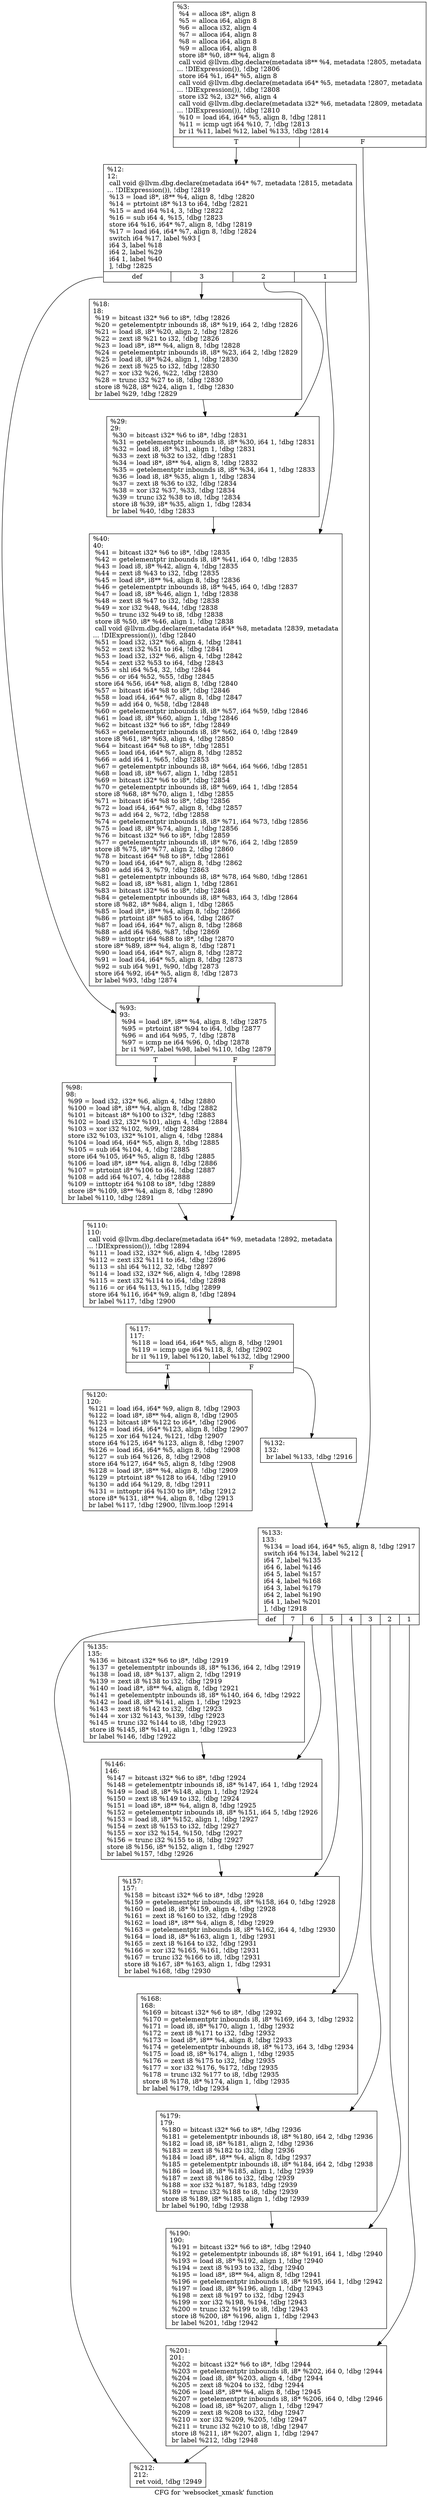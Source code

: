 digraph "CFG for 'websocket_xmask' function" {
	label="CFG for 'websocket_xmask' function";

	Node0x5568525b6e60 [shape=record,label="{%3:\l  %4 = alloca i8*, align 8\l  %5 = alloca i64, align 8\l  %6 = alloca i32, align 4\l  %7 = alloca i64, align 8\l  %8 = alloca i64, align 8\l  %9 = alloca i64, align 8\l  store i8* %0, i8** %4, align 8\l  call void @llvm.dbg.declare(metadata i8** %4, metadata !2805, metadata\l... !DIExpression()), !dbg !2806\l  store i64 %1, i64* %5, align 8\l  call void @llvm.dbg.declare(metadata i64* %5, metadata !2807, metadata\l... !DIExpression()), !dbg !2808\l  store i32 %2, i32* %6, align 4\l  call void @llvm.dbg.declare(metadata i32* %6, metadata !2809, metadata\l... !DIExpression()), !dbg !2810\l  %10 = load i64, i64* %5, align 8, !dbg !2811\l  %11 = icmp ugt i64 %10, 7, !dbg !2813\l  br i1 %11, label %12, label %133, !dbg !2814\l|{<s0>T|<s1>F}}"];
	Node0x5568525b6e60:s0 -> Node0x5568525b7a30;
	Node0x5568525b6e60:s1 -> Node0x5568525b7d50;
	Node0x5568525b7a30 [shape=record,label="{%12:\l12:                                               \l  call void @llvm.dbg.declare(metadata i64* %7, metadata !2815, metadata\l... !DIExpression()), !dbg !2819\l  %13 = load i8*, i8** %4, align 8, !dbg !2820\l  %14 = ptrtoint i8* %13 to i64, !dbg !2821\l  %15 = and i64 %14, 3, !dbg !2822\l  %16 = sub i64 4, %15, !dbg !2823\l  store i64 %16, i64* %7, align 8, !dbg !2819\l  %17 = load i64, i64* %7, align 8, !dbg !2824\l  switch i64 %17, label %93 [\l    i64 3, label %18\l    i64 2, label %29\l    i64 1, label %40\l  ], !dbg !2825\l|{<s0>def|<s1>3|<s2>2|<s3>1}}"];
	Node0x5568525b7a30:s0 -> Node0x5568525b7b70;
	Node0x5568525b7a30:s1 -> Node0x5568525b7a80;
	Node0x5568525b7a30:s2 -> Node0x5568525b7ad0;
	Node0x5568525b7a30:s3 -> Node0x5568525b7b20;
	Node0x5568525b7a80 [shape=record,label="{%18:\l18:                                               \l  %19 = bitcast i32* %6 to i8*, !dbg !2826\l  %20 = getelementptr inbounds i8, i8* %19, i64 2, !dbg !2826\l  %21 = load i8, i8* %20, align 2, !dbg !2826\l  %22 = zext i8 %21 to i32, !dbg !2826\l  %23 = load i8*, i8** %4, align 8, !dbg !2828\l  %24 = getelementptr inbounds i8, i8* %23, i64 2, !dbg !2829\l  %25 = load i8, i8* %24, align 1, !dbg !2830\l  %26 = zext i8 %25 to i32, !dbg !2830\l  %27 = xor i32 %26, %22, !dbg !2830\l  %28 = trunc i32 %27 to i8, !dbg !2830\l  store i8 %28, i8* %24, align 1, !dbg !2830\l  br label %29, !dbg !2829\l}"];
	Node0x5568525b7a80 -> Node0x5568525b7ad0;
	Node0x5568525b7ad0 [shape=record,label="{%29:\l29:                                               \l  %30 = bitcast i32* %6 to i8*, !dbg !2831\l  %31 = getelementptr inbounds i8, i8* %30, i64 1, !dbg !2831\l  %32 = load i8, i8* %31, align 1, !dbg !2831\l  %33 = zext i8 %32 to i32, !dbg !2831\l  %34 = load i8*, i8** %4, align 8, !dbg !2832\l  %35 = getelementptr inbounds i8, i8* %34, i64 1, !dbg !2833\l  %36 = load i8, i8* %35, align 1, !dbg !2834\l  %37 = zext i8 %36 to i32, !dbg !2834\l  %38 = xor i32 %37, %33, !dbg !2834\l  %39 = trunc i32 %38 to i8, !dbg !2834\l  store i8 %39, i8* %35, align 1, !dbg !2834\l  br label %40, !dbg !2833\l}"];
	Node0x5568525b7ad0 -> Node0x5568525b7b20;
	Node0x5568525b7b20 [shape=record,label="{%40:\l40:                                               \l  %41 = bitcast i32* %6 to i8*, !dbg !2835\l  %42 = getelementptr inbounds i8, i8* %41, i64 0, !dbg !2835\l  %43 = load i8, i8* %42, align 4, !dbg !2835\l  %44 = zext i8 %43 to i32, !dbg !2835\l  %45 = load i8*, i8** %4, align 8, !dbg !2836\l  %46 = getelementptr inbounds i8, i8* %45, i64 0, !dbg !2837\l  %47 = load i8, i8* %46, align 1, !dbg !2838\l  %48 = zext i8 %47 to i32, !dbg !2838\l  %49 = xor i32 %48, %44, !dbg !2838\l  %50 = trunc i32 %49 to i8, !dbg !2838\l  store i8 %50, i8* %46, align 1, !dbg !2838\l  call void @llvm.dbg.declare(metadata i64* %8, metadata !2839, metadata\l... !DIExpression()), !dbg !2840\l  %51 = load i32, i32* %6, align 4, !dbg !2841\l  %52 = zext i32 %51 to i64, !dbg !2841\l  %53 = load i32, i32* %6, align 4, !dbg !2842\l  %54 = zext i32 %53 to i64, !dbg !2843\l  %55 = shl i64 %54, 32, !dbg !2844\l  %56 = or i64 %52, %55, !dbg !2845\l  store i64 %56, i64* %8, align 8, !dbg !2840\l  %57 = bitcast i64* %8 to i8*, !dbg !2846\l  %58 = load i64, i64* %7, align 8, !dbg !2847\l  %59 = add i64 0, %58, !dbg !2848\l  %60 = getelementptr inbounds i8, i8* %57, i64 %59, !dbg !2846\l  %61 = load i8, i8* %60, align 1, !dbg !2846\l  %62 = bitcast i32* %6 to i8*, !dbg !2849\l  %63 = getelementptr inbounds i8, i8* %62, i64 0, !dbg !2849\l  store i8 %61, i8* %63, align 4, !dbg !2850\l  %64 = bitcast i64* %8 to i8*, !dbg !2851\l  %65 = load i64, i64* %7, align 8, !dbg !2852\l  %66 = add i64 1, %65, !dbg !2853\l  %67 = getelementptr inbounds i8, i8* %64, i64 %66, !dbg !2851\l  %68 = load i8, i8* %67, align 1, !dbg !2851\l  %69 = bitcast i32* %6 to i8*, !dbg !2854\l  %70 = getelementptr inbounds i8, i8* %69, i64 1, !dbg !2854\l  store i8 %68, i8* %70, align 1, !dbg !2855\l  %71 = bitcast i64* %8 to i8*, !dbg !2856\l  %72 = load i64, i64* %7, align 8, !dbg !2857\l  %73 = add i64 2, %72, !dbg !2858\l  %74 = getelementptr inbounds i8, i8* %71, i64 %73, !dbg !2856\l  %75 = load i8, i8* %74, align 1, !dbg !2856\l  %76 = bitcast i32* %6 to i8*, !dbg !2859\l  %77 = getelementptr inbounds i8, i8* %76, i64 2, !dbg !2859\l  store i8 %75, i8* %77, align 2, !dbg !2860\l  %78 = bitcast i64* %8 to i8*, !dbg !2861\l  %79 = load i64, i64* %7, align 8, !dbg !2862\l  %80 = add i64 3, %79, !dbg !2863\l  %81 = getelementptr inbounds i8, i8* %78, i64 %80, !dbg !2861\l  %82 = load i8, i8* %81, align 1, !dbg !2861\l  %83 = bitcast i32* %6 to i8*, !dbg !2864\l  %84 = getelementptr inbounds i8, i8* %83, i64 3, !dbg !2864\l  store i8 %82, i8* %84, align 1, !dbg !2865\l  %85 = load i8*, i8** %4, align 8, !dbg !2866\l  %86 = ptrtoint i8* %85 to i64, !dbg !2867\l  %87 = load i64, i64* %7, align 8, !dbg !2868\l  %88 = add i64 %86, %87, !dbg !2869\l  %89 = inttoptr i64 %88 to i8*, !dbg !2870\l  store i8* %89, i8** %4, align 8, !dbg !2871\l  %90 = load i64, i64* %7, align 8, !dbg !2872\l  %91 = load i64, i64* %5, align 8, !dbg !2873\l  %92 = sub i64 %91, %90, !dbg !2873\l  store i64 %92, i64* %5, align 8, !dbg !2873\l  br label %93, !dbg !2874\l}"];
	Node0x5568525b7b20 -> Node0x5568525b7b70;
	Node0x5568525b7b70 [shape=record,label="{%93:\l93:                                               \l  %94 = load i8*, i8** %4, align 8, !dbg !2875\l  %95 = ptrtoint i8* %94 to i64, !dbg !2877\l  %96 = and i64 %95, 7, !dbg !2878\l  %97 = icmp ne i64 %96, 0, !dbg !2878\l  br i1 %97, label %98, label %110, !dbg !2879\l|{<s0>T|<s1>F}}"];
	Node0x5568525b7b70:s0 -> Node0x5568525b7bc0;
	Node0x5568525b7b70:s1 -> Node0x5568525b7c10;
	Node0x5568525b7bc0 [shape=record,label="{%98:\l98:                                               \l  %99 = load i32, i32* %6, align 4, !dbg !2880\l  %100 = load i8*, i8** %4, align 8, !dbg !2882\l  %101 = bitcast i8* %100 to i32*, !dbg !2883\l  %102 = load i32, i32* %101, align 4, !dbg !2884\l  %103 = xor i32 %102, %99, !dbg !2884\l  store i32 %103, i32* %101, align 4, !dbg !2884\l  %104 = load i64, i64* %5, align 8, !dbg !2885\l  %105 = sub i64 %104, 4, !dbg !2885\l  store i64 %105, i64* %5, align 8, !dbg !2885\l  %106 = load i8*, i8** %4, align 8, !dbg !2886\l  %107 = ptrtoint i8* %106 to i64, !dbg !2887\l  %108 = add i64 %107, 4, !dbg !2888\l  %109 = inttoptr i64 %108 to i8*, !dbg !2889\l  store i8* %109, i8** %4, align 8, !dbg !2890\l  br label %110, !dbg !2891\l}"];
	Node0x5568525b7bc0 -> Node0x5568525b7c10;
	Node0x5568525b7c10 [shape=record,label="{%110:\l110:                                              \l  call void @llvm.dbg.declare(metadata i64* %9, metadata !2892, metadata\l... !DIExpression()), !dbg !2894\l  %111 = load i32, i32* %6, align 4, !dbg !2895\l  %112 = zext i32 %111 to i64, !dbg !2896\l  %113 = shl i64 %112, 32, !dbg !2897\l  %114 = load i32, i32* %6, align 4, !dbg !2898\l  %115 = zext i32 %114 to i64, !dbg !2898\l  %116 = or i64 %113, %115, !dbg !2899\l  store i64 %116, i64* %9, align 8, !dbg !2894\l  br label %117, !dbg !2900\l}"];
	Node0x5568525b7c10 -> Node0x5568525b7c60;
	Node0x5568525b7c60 [shape=record,label="{%117:\l117:                                              \l  %118 = load i64, i64* %5, align 8, !dbg !2901\l  %119 = icmp uge i64 %118, 8, !dbg !2902\l  br i1 %119, label %120, label %132, !dbg !2900\l|{<s0>T|<s1>F}}"];
	Node0x5568525b7c60:s0 -> Node0x5568525b7cb0;
	Node0x5568525b7c60:s1 -> Node0x5568525b7d00;
	Node0x5568525b7cb0 [shape=record,label="{%120:\l120:                                              \l  %121 = load i64, i64* %9, align 8, !dbg !2903\l  %122 = load i8*, i8** %4, align 8, !dbg !2905\l  %123 = bitcast i8* %122 to i64*, !dbg !2906\l  %124 = load i64, i64* %123, align 8, !dbg !2907\l  %125 = xor i64 %124, %121, !dbg !2907\l  store i64 %125, i64* %123, align 8, !dbg !2907\l  %126 = load i64, i64* %5, align 8, !dbg !2908\l  %127 = sub i64 %126, 8, !dbg !2908\l  store i64 %127, i64* %5, align 8, !dbg !2908\l  %128 = load i8*, i8** %4, align 8, !dbg !2909\l  %129 = ptrtoint i8* %128 to i64, !dbg !2910\l  %130 = add i64 %129, 8, !dbg !2911\l  %131 = inttoptr i64 %130 to i8*, !dbg !2912\l  store i8* %131, i8** %4, align 8, !dbg !2913\l  br label %117, !dbg !2900, !llvm.loop !2914\l}"];
	Node0x5568525b7cb0 -> Node0x5568525b7c60;
	Node0x5568525b7d00 [shape=record,label="{%132:\l132:                                              \l  br label %133, !dbg !2916\l}"];
	Node0x5568525b7d00 -> Node0x5568525b7d50;
	Node0x5568525b7d50 [shape=record,label="{%133:\l133:                                              \l  %134 = load i64, i64* %5, align 8, !dbg !2917\l  switch i64 %134, label %212 [\l    i64 7, label %135\l    i64 6, label %146\l    i64 5, label %157\l    i64 4, label %168\l    i64 3, label %179\l    i64 2, label %190\l    i64 1, label %201\l  ], !dbg !2918\l|{<s0>def|<s1>7|<s2>6|<s3>5|<s4>4|<s5>3|<s6>2|<s7>1}}"];
	Node0x5568525b7d50:s0 -> Node0x5568525b7fd0;
	Node0x5568525b7d50:s1 -> Node0x5568525b7da0;
	Node0x5568525b7d50:s2 -> Node0x5568525b7df0;
	Node0x5568525b7d50:s3 -> Node0x5568525b7e40;
	Node0x5568525b7d50:s4 -> Node0x5568525b7e90;
	Node0x5568525b7d50:s5 -> Node0x5568525b7ee0;
	Node0x5568525b7d50:s6 -> Node0x5568525b7f30;
	Node0x5568525b7d50:s7 -> Node0x5568525b7f80;
	Node0x5568525b7da0 [shape=record,label="{%135:\l135:                                              \l  %136 = bitcast i32* %6 to i8*, !dbg !2919\l  %137 = getelementptr inbounds i8, i8* %136, i64 2, !dbg !2919\l  %138 = load i8, i8* %137, align 2, !dbg !2919\l  %139 = zext i8 %138 to i32, !dbg !2919\l  %140 = load i8*, i8** %4, align 8, !dbg !2921\l  %141 = getelementptr inbounds i8, i8* %140, i64 6, !dbg !2922\l  %142 = load i8, i8* %141, align 1, !dbg !2923\l  %143 = zext i8 %142 to i32, !dbg !2923\l  %144 = xor i32 %143, %139, !dbg !2923\l  %145 = trunc i32 %144 to i8, !dbg !2923\l  store i8 %145, i8* %141, align 1, !dbg !2923\l  br label %146, !dbg !2922\l}"];
	Node0x5568525b7da0 -> Node0x5568525b7df0;
	Node0x5568525b7df0 [shape=record,label="{%146:\l146:                                              \l  %147 = bitcast i32* %6 to i8*, !dbg !2924\l  %148 = getelementptr inbounds i8, i8* %147, i64 1, !dbg !2924\l  %149 = load i8, i8* %148, align 1, !dbg !2924\l  %150 = zext i8 %149 to i32, !dbg !2924\l  %151 = load i8*, i8** %4, align 8, !dbg !2925\l  %152 = getelementptr inbounds i8, i8* %151, i64 5, !dbg !2926\l  %153 = load i8, i8* %152, align 1, !dbg !2927\l  %154 = zext i8 %153 to i32, !dbg !2927\l  %155 = xor i32 %154, %150, !dbg !2927\l  %156 = trunc i32 %155 to i8, !dbg !2927\l  store i8 %156, i8* %152, align 1, !dbg !2927\l  br label %157, !dbg !2926\l}"];
	Node0x5568525b7df0 -> Node0x5568525b7e40;
	Node0x5568525b7e40 [shape=record,label="{%157:\l157:                                              \l  %158 = bitcast i32* %6 to i8*, !dbg !2928\l  %159 = getelementptr inbounds i8, i8* %158, i64 0, !dbg !2928\l  %160 = load i8, i8* %159, align 4, !dbg !2928\l  %161 = zext i8 %160 to i32, !dbg !2928\l  %162 = load i8*, i8** %4, align 8, !dbg !2929\l  %163 = getelementptr inbounds i8, i8* %162, i64 4, !dbg !2930\l  %164 = load i8, i8* %163, align 1, !dbg !2931\l  %165 = zext i8 %164 to i32, !dbg !2931\l  %166 = xor i32 %165, %161, !dbg !2931\l  %167 = trunc i32 %166 to i8, !dbg !2931\l  store i8 %167, i8* %163, align 1, !dbg !2931\l  br label %168, !dbg !2930\l}"];
	Node0x5568525b7e40 -> Node0x5568525b7e90;
	Node0x5568525b7e90 [shape=record,label="{%168:\l168:                                              \l  %169 = bitcast i32* %6 to i8*, !dbg !2932\l  %170 = getelementptr inbounds i8, i8* %169, i64 3, !dbg !2932\l  %171 = load i8, i8* %170, align 1, !dbg !2932\l  %172 = zext i8 %171 to i32, !dbg !2932\l  %173 = load i8*, i8** %4, align 8, !dbg !2933\l  %174 = getelementptr inbounds i8, i8* %173, i64 3, !dbg !2934\l  %175 = load i8, i8* %174, align 1, !dbg !2935\l  %176 = zext i8 %175 to i32, !dbg !2935\l  %177 = xor i32 %176, %172, !dbg !2935\l  %178 = trunc i32 %177 to i8, !dbg !2935\l  store i8 %178, i8* %174, align 1, !dbg !2935\l  br label %179, !dbg !2934\l}"];
	Node0x5568525b7e90 -> Node0x5568525b7ee0;
	Node0x5568525b7ee0 [shape=record,label="{%179:\l179:                                              \l  %180 = bitcast i32* %6 to i8*, !dbg !2936\l  %181 = getelementptr inbounds i8, i8* %180, i64 2, !dbg !2936\l  %182 = load i8, i8* %181, align 2, !dbg !2936\l  %183 = zext i8 %182 to i32, !dbg !2936\l  %184 = load i8*, i8** %4, align 8, !dbg !2937\l  %185 = getelementptr inbounds i8, i8* %184, i64 2, !dbg !2938\l  %186 = load i8, i8* %185, align 1, !dbg !2939\l  %187 = zext i8 %186 to i32, !dbg !2939\l  %188 = xor i32 %187, %183, !dbg !2939\l  %189 = trunc i32 %188 to i8, !dbg !2939\l  store i8 %189, i8* %185, align 1, !dbg !2939\l  br label %190, !dbg !2938\l}"];
	Node0x5568525b7ee0 -> Node0x5568525b7f30;
	Node0x5568525b7f30 [shape=record,label="{%190:\l190:                                              \l  %191 = bitcast i32* %6 to i8*, !dbg !2940\l  %192 = getelementptr inbounds i8, i8* %191, i64 1, !dbg !2940\l  %193 = load i8, i8* %192, align 1, !dbg !2940\l  %194 = zext i8 %193 to i32, !dbg !2940\l  %195 = load i8*, i8** %4, align 8, !dbg !2941\l  %196 = getelementptr inbounds i8, i8* %195, i64 1, !dbg !2942\l  %197 = load i8, i8* %196, align 1, !dbg !2943\l  %198 = zext i8 %197 to i32, !dbg !2943\l  %199 = xor i32 %198, %194, !dbg !2943\l  %200 = trunc i32 %199 to i8, !dbg !2943\l  store i8 %200, i8* %196, align 1, !dbg !2943\l  br label %201, !dbg !2942\l}"];
	Node0x5568525b7f30 -> Node0x5568525b7f80;
	Node0x5568525b7f80 [shape=record,label="{%201:\l201:                                              \l  %202 = bitcast i32* %6 to i8*, !dbg !2944\l  %203 = getelementptr inbounds i8, i8* %202, i64 0, !dbg !2944\l  %204 = load i8, i8* %203, align 4, !dbg !2944\l  %205 = zext i8 %204 to i32, !dbg !2944\l  %206 = load i8*, i8** %4, align 8, !dbg !2945\l  %207 = getelementptr inbounds i8, i8* %206, i64 0, !dbg !2946\l  %208 = load i8, i8* %207, align 1, !dbg !2947\l  %209 = zext i8 %208 to i32, !dbg !2947\l  %210 = xor i32 %209, %205, !dbg !2947\l  %211 = trunc i32 %210 to i8, !dbg !2947\l  store i8 %211, i8* %207, align 1, !dbg !2947\l  br label %212, !dbg !2948\l}"];
	Node0x5568525b7f80 -> Node0x5568525b7fd0;
	Node0x5568525b7fd0 [shape=record,label="{%212:\l212:                                              \l  ret void, !dbg !2949\l}"];
}
